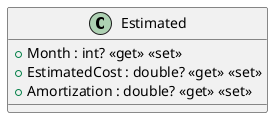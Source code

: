 @startuml
class Estimated {
    + Month : int? <<get>> <<set>>
    + EstimatedCost : double? <<get>> <<set>>
    + Amortization : double? <<get>> <<set>>
}
@enduml
